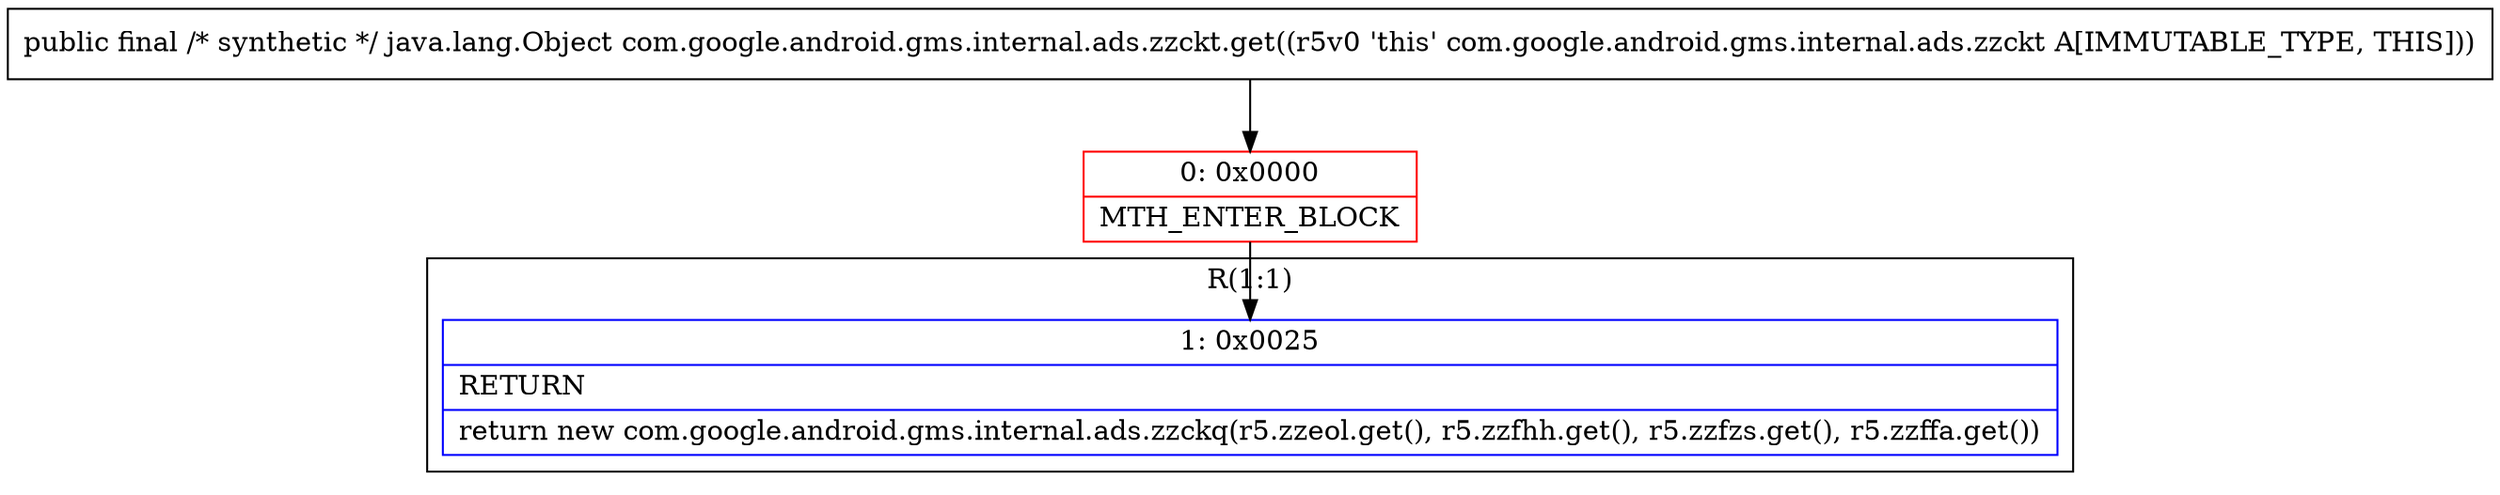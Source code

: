 digraph "CFG forcom.google.android.gms.internal.ads.zzckt.get()Ljava\/lang\/Object;" {
subgraph cluster_Region_1536758679 {
label = "R(1:1)";
node [shape=record,color=blue];
Node_1 [shape=record,label="{1\:\ 0x0025|RETURN\l|return new com.google.android.gms.internal.ads.zzckq(r5.zzeol.get(), r5.zzfhh.get(), r5.zzfzs.get(), r5.zzffa.get())\l}"];
}
Node_0 [shape=record,color=red,label="{0\:\ 0x0000|MTH_ENTER_BLOCK\l}"];
MethodNode[shape=record,label="{public final \/* synthetic *\/ java.lang.Object com.google.android.gms.internal.ads.zzckt.get((r5v0 'this' com.google.android.gms.internal.ads.zzckt A[IMMUTABLE_TYPE, THIS])) }"];
MethodNode -> Node_0;
Node_0 -> Node_1;
}

